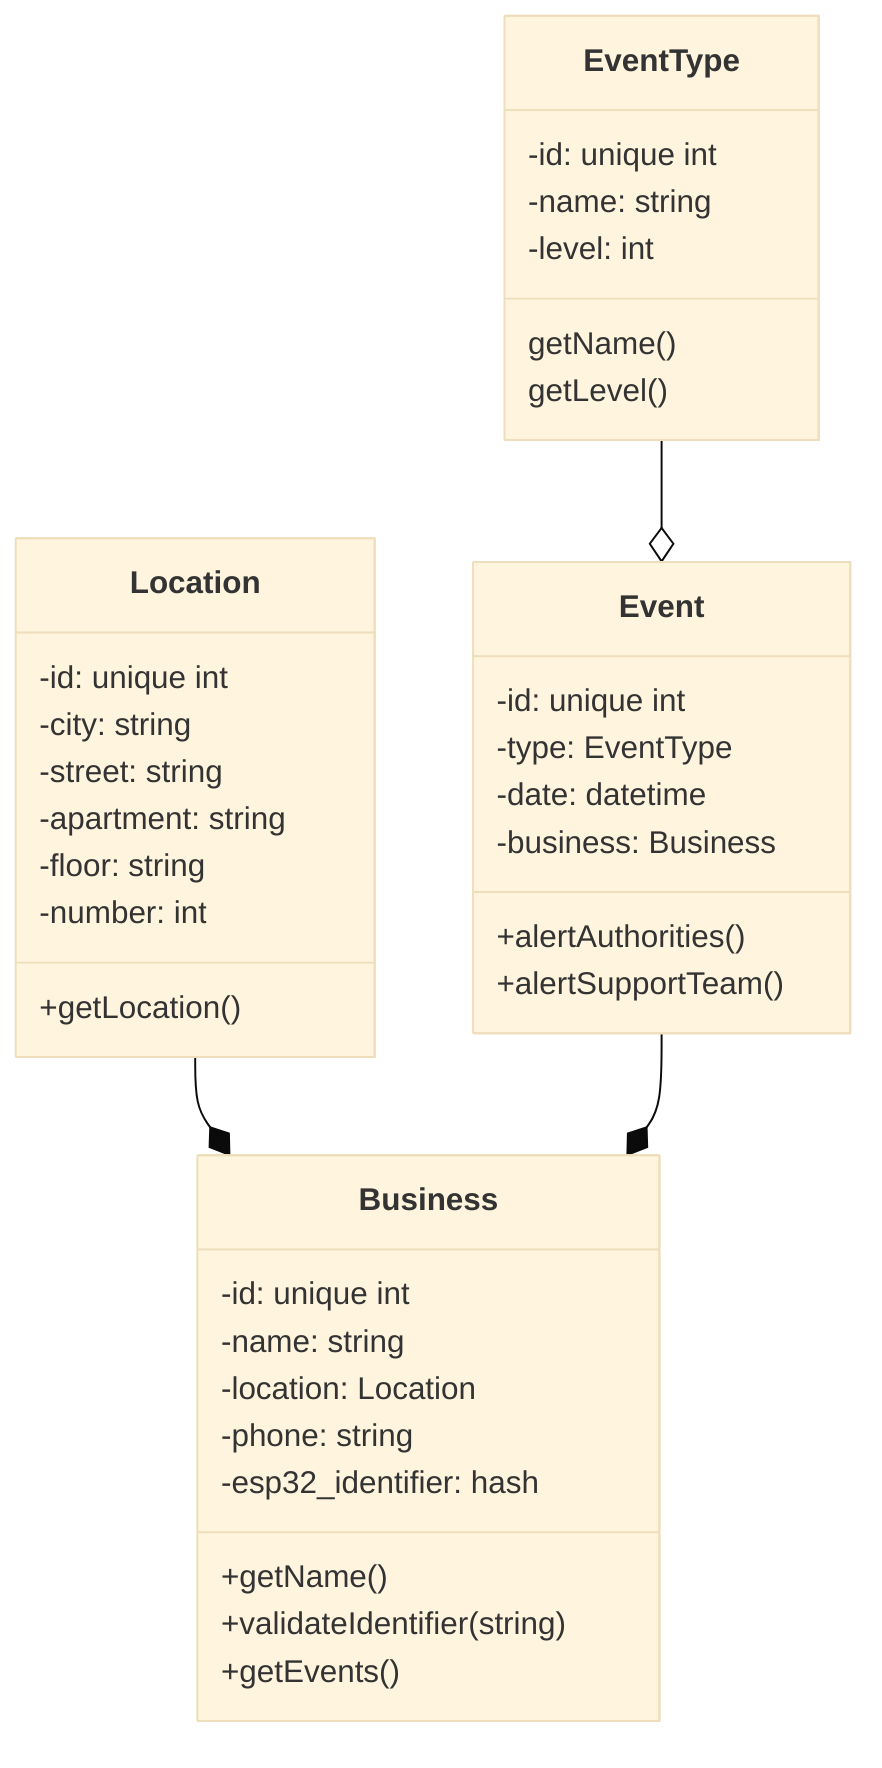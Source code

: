 ---
config:
  theme: base
---
classDiagram
    class Location {
        -id: unique int
        -city: string
        -street: string
        -apartment: string
        -floor: string
        -number: int
        +getLocation()
    }
    class Business {
        -id: unique int
        -name: string
        -location: Location
        -phone: string
        -esp32_identifier: hash
        +getName()
        +validateIdentifier(string)
        +getEvents()
    }
    Location --* Business
    class EventType {
        -id: unique int
        -name: string
        -level: int
        getName()
        getLevel()
    }
    class Event {
        -id: unique int
        -type: EventType
        -date: datetime
        -business: Business
        +alertAuthorities()
        +alertSupportTeam()
    }
    EventType --o Event
    Event --* Business